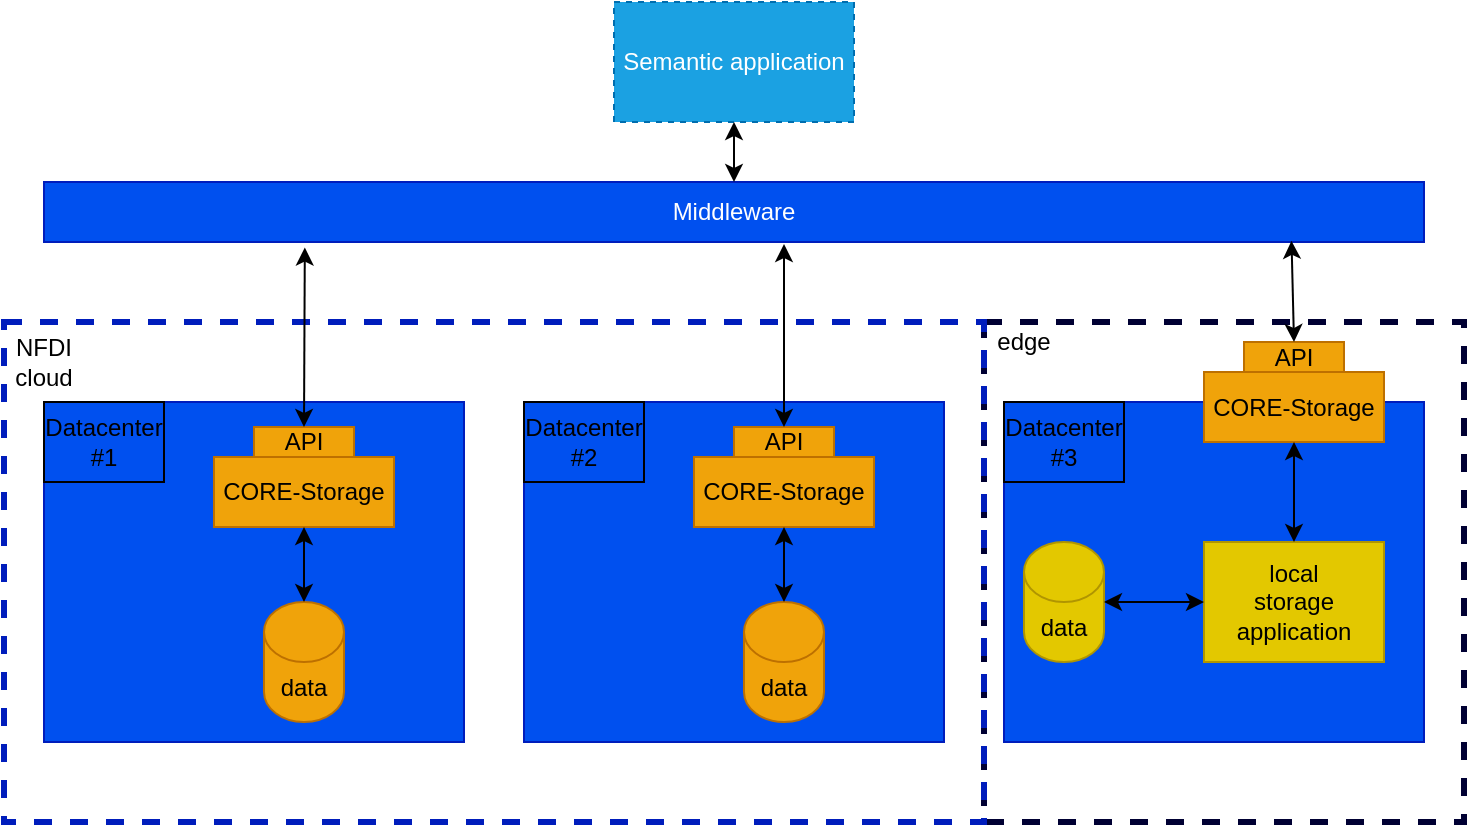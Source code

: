<mxfile>
    <diagram id="E2n3TmIMAswddcfQ0ghN" name="Page-1">
        <mxGraphModel dx="798" dy="604" grid="1" gridSize="10" guides="1" tooltips="1" connect="1" arrows="1" fold="1" page="1" pageScale="1" pageWidth="827" pageHeight="1169" math="0" shadow="0">
            <root>
                <mxCell id="0"/>
                <mxCell id="1" parent="0"/>
                <mxCell id="43" value="" style="rounded=0;whiteSpace=wrap;html=1;dashed=1;strokeWidth=3;fillColor=none;strokeColor=#000033;" parent="1" vertex="1">
                    <mxGeometry x="500" y="240" width="240" height="250" as="geometry"/>
                </mxCell>
                <mxCell id="41" value="" style="rounded=0;whiteSpace=wrap;html=1;strokeColor=#001DBC;dashed=1;fontColor=#ffffff;strokeWidth=3;fillColor=none;" parent="1" vertex="1">
                    <mxGeometry x="10" y="240" width="490" height="250" as="geometry"/>
                </mxCell>
                <mxCell id="2" value="Semantic application" style="rounded=0;whiteSpace=wrap;html=1;dashed=1;fillColor=#1ba1e2;strokeColor=#006EAF;fontColor=#ffffff;" parent="1" vertex="1">
                    <mxGeometry x="315" y="80" width="120" height="60" as="geometry"/>
                </mxCell>
                <mxCell id="3" value="" style="rounded=0;whiteSpace=wrap;html=1;fillColor=#0050ef;strokeColor=#001DBC;fontColor=#ffffff;" parent="1" vertex="1">
                    <mxGeometry x="30" y="280" width="210" height="170" as="geometry"/>
                </mxCell>
                <mxCell id="4" value="&lt;font color=&quot;#000000&quot;&gt;Datacenter #1&lt;/font&gt;" style="text;html=1;align=center;verticalAlign=middle;whiteSpace=wrap;rounded=0;strokeColor=#000000;" parent="1" vertex="1">
                    <mxGeometry x="30" y="280" width="60" height="40" as="geometry"/>
                </mxCell>
                <mxCell id="6" value="API" style="rounded=0;whiteSpace=wrap;html=1;strokeColor=#BD7000;fillColor=#f0a30a;fontColor=#000000;" parent="1" vertex="1">
                    <mxGeometry x="135" y="292.5" width="50" height="15" as="geometry"/>
                </mxCell>
                <mxCell id="7" value="CORE-Storage" style="rounded=0;whiteSpace=wrap;html=1;strokeColor=#BD7000;fillColor=#f0a30a;fontColor=#000000;" parent="1" vertex="1">
                    <mxGeometry x="115" y="307.5" width="90" height="35" as="geometry"/>
                </mxCell>
                <mxCell id="8" value="Middleware" style="rounded=0;whiteSpace=wrap;html=1;strokeColor=#001DBC;fillColor=#0050ef;fontColor=#ffffff;" parent="1" vertex="1">
                    <mxGeometry x="30" y="170" width="690" height="30" as="geometry"/>
                </mxCell>
                <mxCell id="10" value="data" style="shape=cylinder3;whiteSpace=wrap;html=1;boundedLbl=1;backgroundOutline=1;size=15;strokeColor=#BD7000;fillColor=#f0a30a;fontColor=#000000;" parent="1" vertex="1">
                    <mxGeometry x="140" y="380" width="40" height="60" as="geometry"/>
                </mxCell>
                <mxCell id="11" value="" style="endArrow=classic;startArrow=classic;html=1;exitX=0.5;exitY=0;exitDx=0;exitDy=0;exitPerimeter=0;entryX=0.5;entryY=1;entryDx=0;entryDy=0;" parent="1" source="10" target="7" edge="1">
                    <mxGeometry width="50" height="50" relative="1" as="geometry">
                        <mxPoint x="160" y="390" as="sourcePoint"/>
                        <mxPoint x="270" y="280" as="targetPoint"/>
                    </mxGeometry>
                </mxCell>
                <mxCell id="12" value="" style="rounded=0;whiteSpace=wrap;html=1;fillColor=#0050ef;strokeColor=#001DBC;fontColor=#ffffff;" parent="1" vertex="1">
                    <mxGeometry x="270" y="280" width="210" height="170" as="geometry"/>
                </mxCell>
                <mxCell id="13" value="&lt;font color=&quot;#000000&quot;&gt;Datacenter #2&lt;/font&gt;" style="text;html=1;fillColor=none;align=center;verticalAlign=middle;whiteSpace=wrap;rounded=0;strokeColor=#000000;" parent="1" vertex="1">
                    <mxGeometry x="270" y="280" width="60" height="40" as="geometry"/>
                </mxCell>
                <mxCell id="14" value="API" style="rounded=0;whiteSpace=wrap;html=1;strokeColor=#BD7000;fillColor=#f0a30a;fontColor=#000000;" parent="1" vertex="1">
                    <mxGeometry x="375" y="292.5" width="50" height="15" as="geometry"/>
                </mxCell>
                <mxCell id="15" value="CORE-Storage" style="rounded=0;whiteSpace=wrap;html=1;strokeColor=#BD7000;fillColor=#f0a30a;fontColor=#000000;" parent="1" vertex="1">
                    <mxGeometry x="355" y="307.5" width="90" height="35" as="geometry"/>
                </mxCell>
                <mxCell id="16" value="data" style="shape=cylinder3;whiteSpace=wrap;html=1;boundedLbl=1;backgroundOutline=1;size=15;strokeColor=#BD7000;fillColor=#f0a30a;fontColor=#000000;" parent="1" vertex="1">
                    <mxGeometry x="380" y="380" width="40" height="60" as="geometry"/>
                </mxCell>
                <mxCell id="17" value="" style="endArrow=classic;startArrow=classic;html=1;exitX=0.5;exitY=0;exitDx=0;exitDy=0;exitPerimeter=0;entryX=0.5;entryY=1;entryDx=0;entryDy=0;" parent="1" source="16" target="15" edge="1">
                    <mxGeometry width="50" height="50" relative="1" as="geometry">
                        <mxPoint x="400" y="390" as="sourcePoint"/>
                        <mxPoint x="510" y="280" as="targetPoint"/>
                    </mxGeometry>
                </mxCell>
                <mxCell id="24" value="" style="endArrow=classic;startArrow=classic;html=1;exitX=0.5;exitY=0;exitDx=0;exitDy=0;entryX=0.189;entryY=1.092;entryDx=0;entryDy=0;entryPerimeter=0;" parent="1" source="6" target="8" edge="1">
                    <mxGeometry width="50" height="50" relative="1" as="geometry">
                        <mxPoint x="430" y="290" as="sourcePoint"/>
                        <mxPoint x="480" y="240" as="targetPoint"/>
                    </mxGeometry>
                </mxCell>
                <mxCell id="25" value="" style="endArrow=classic;startArrow=classic;html=1;exitX=0.5;exitY=0;exitDx=0;exitDy=0;" parent="1" source="14" edge="1">
                    <mxGeometry width="50" height="50" relative="1" as="geometry">
                        <mxPoint x="430" y="290" as="sourcePoint"/>
                        <mxPoint x="400" y="201" as="targetPoint"/>
                    </mxGeometry>
                </mxCell>
                <mxCell id="28" value="" style="rounded=0;whiteSpace=wrap;html=1;fontColor=#ffffff;fillColor=#0050ef;strokeColor=#001DBC;" parent="1" vertex="1">
                    <mxGeometry x="510" y="280" width="210" height="170" as="geometry"/>
                </mxCell>
                <mxCell id="29" value="" style="endArrow=classic;startArrow=classic;html=1;exitX=0.5;exitY=0;exitDx=0;exitDy=0;entryX=0.5;entryY=1;entryDx=0;entryDy=0;" parent="1" source="8" target="2" edge="1">
                    <mxGeometry width="50" height="50" relative="1" as="geometry">
                        <mxPoint x="430" y="290" as="sourcePoint"/>
                        <mxPoint x="480" y="240" as="targetPoint"/>
                    </mxGeometry>
                </mxCell>
                <mxCell id="30" value="&lt;font color=&quot;#000000&quot;&gt;Datacenter #3&lt;/font&gt;" style="text;html=1;fillColor=none;align=center;verticalAlign=middle;whiteSpace=wrap;rounded=0;strokeColor=#000000;" parent="1" vertex="1">
                    <mxGeometry x="510" y="280" width="60" height="40" as="geometry"/>
                </mxCell>
                <mxCell id="31" value="API" style="rounded=0;whiteSpace=wrap;html=1;strokeColor=#BD7000;fillColor=#f0a30a;fontColor=#000000;" parent="1" vertex="1">
                    <mxGeometry x="630" y="250" width="50" height="15" as="geometry"/>
                </mxCell>
                <mxCell id="32" value="CORE-Storage" style="rounded=0;whiteSpace=wrap;html=1;strokeColor=#BD7000;fillColor=#f0a30a;fontColor=#000000;" parent="1" vertex="1">
                    <mxGeometry x="610" y="265" width="90" height="35" as="geometry"/>
                </mxCell>
                <mxCell id="36" value="" style="endArrow=classic;startArrow=classic;html=1;entryX=0.5;entryY=0;entryDx=0;entryDy=0;exitX=0.904;exitY=0.981;exitDx=0;exitDy=0;exitPerimeter=0;" parent="1" source="8" target="31" edge="1">
                    <mxGeometry width="50" height="50" relative="1" as="geometry">
                        <mxPoint x="430" y="290" as="sourcePoint"/>
                        <mxPoint x="480" y="240" as="targetPoint"/>
                    </mxGeometry>
                </mxCell>
                <mxCell id="37" value="local&lt;br&gt;storage&lt;br&gt;application" style="rounded=0;whiteSpace=wrap;html=1;strokeColor=#B09500;fillColor=#e3c800;fontColor=#000000;" parent="1" vertex="1">
                    <mxGeometry x="610" y="350" width="90" height="60" as="geometry"/>
                </mxCell>
                <mxCell id="38" value="" style="endArrow=classic;startArrow=classic;html=1;exitX=0.5;exitY=0;exitDx=0;exitDy=0;entryX=0.5;entryY=1;entryDx=0;entryDy=0;" parent="1" source="37" target="32" edge="1">
                    <mxGeometry width="50" height="50" relative="1" as="geometry">
                        <mxPoint x="430" y="280" as="sourcePoint"/>
                        <mxPoint x="480" y="230" as="targetPoint"/>
                    </mxGeometry>
                </mxCell>
                <mxCell id="39" value="data" style="shape=cylinder3;whiteSpace=wrap;html=1;boundedLbl=1;backgroundOutline=1;size=15;strokeColor=#B09500;fillColor=#e3c800;fontColor=#000000;" parent="1" vertex="1">
                    <mxGeometry x="520" y="350" width="40" height="60" as="geometry"/>
                </mxCell>
                <mxCell id="40" value="" style="endArrow=classic;startArrow=classic;html=1;exitX=1;exitY=0.5;exitDx=0;exitDy=0;exitPerimeter=0;entryX=0;entryY=0.5;entryDx=0;entryDy=0;" parent="1" source="39" target="37" edge="1">
                    <mxGeometry width="50" height="50" relative="1" as="geometry">
                        <mxPoint x="430" y="280" as="sourcePoint"/>
                        <mxPoint x="480" y="230" as="targetPoint"/>
                    </mxGeometry>
                </mxCell>
                <mxCell id="42" value="&lt;font color=&quot;#000000&quot;&gt;NFDI cloud&lt;/font&gt;" style="text;html=1;strokeColor=none;fillColor=none;align=center;verticalAlign=middle;whiteSpace=wrap;rounded=0;dashed=1;" parent="1" vertex="1">
                    <mxGeometry x="10" y="250" width="40" height="20" as="geometry"/>
                </mxCell>
                <mxCell id="44" value="&lt;font color=&quot;#000000&quot;&gt;edge&lt;/font&gt;" style="text;html=1;strokeColor=none;fillColor=none;align=center;verticalAlign=middle;whiteSpace=wrap;rounded=0;dashed=1;" parent="1" vertex="1">
                    <mxGeometry x="500" y="240" width="40" height="20" as="geometry"/>
                </mxCell>
            </root>
        </mxGraphModel>
    </diagram>
</mxfile>